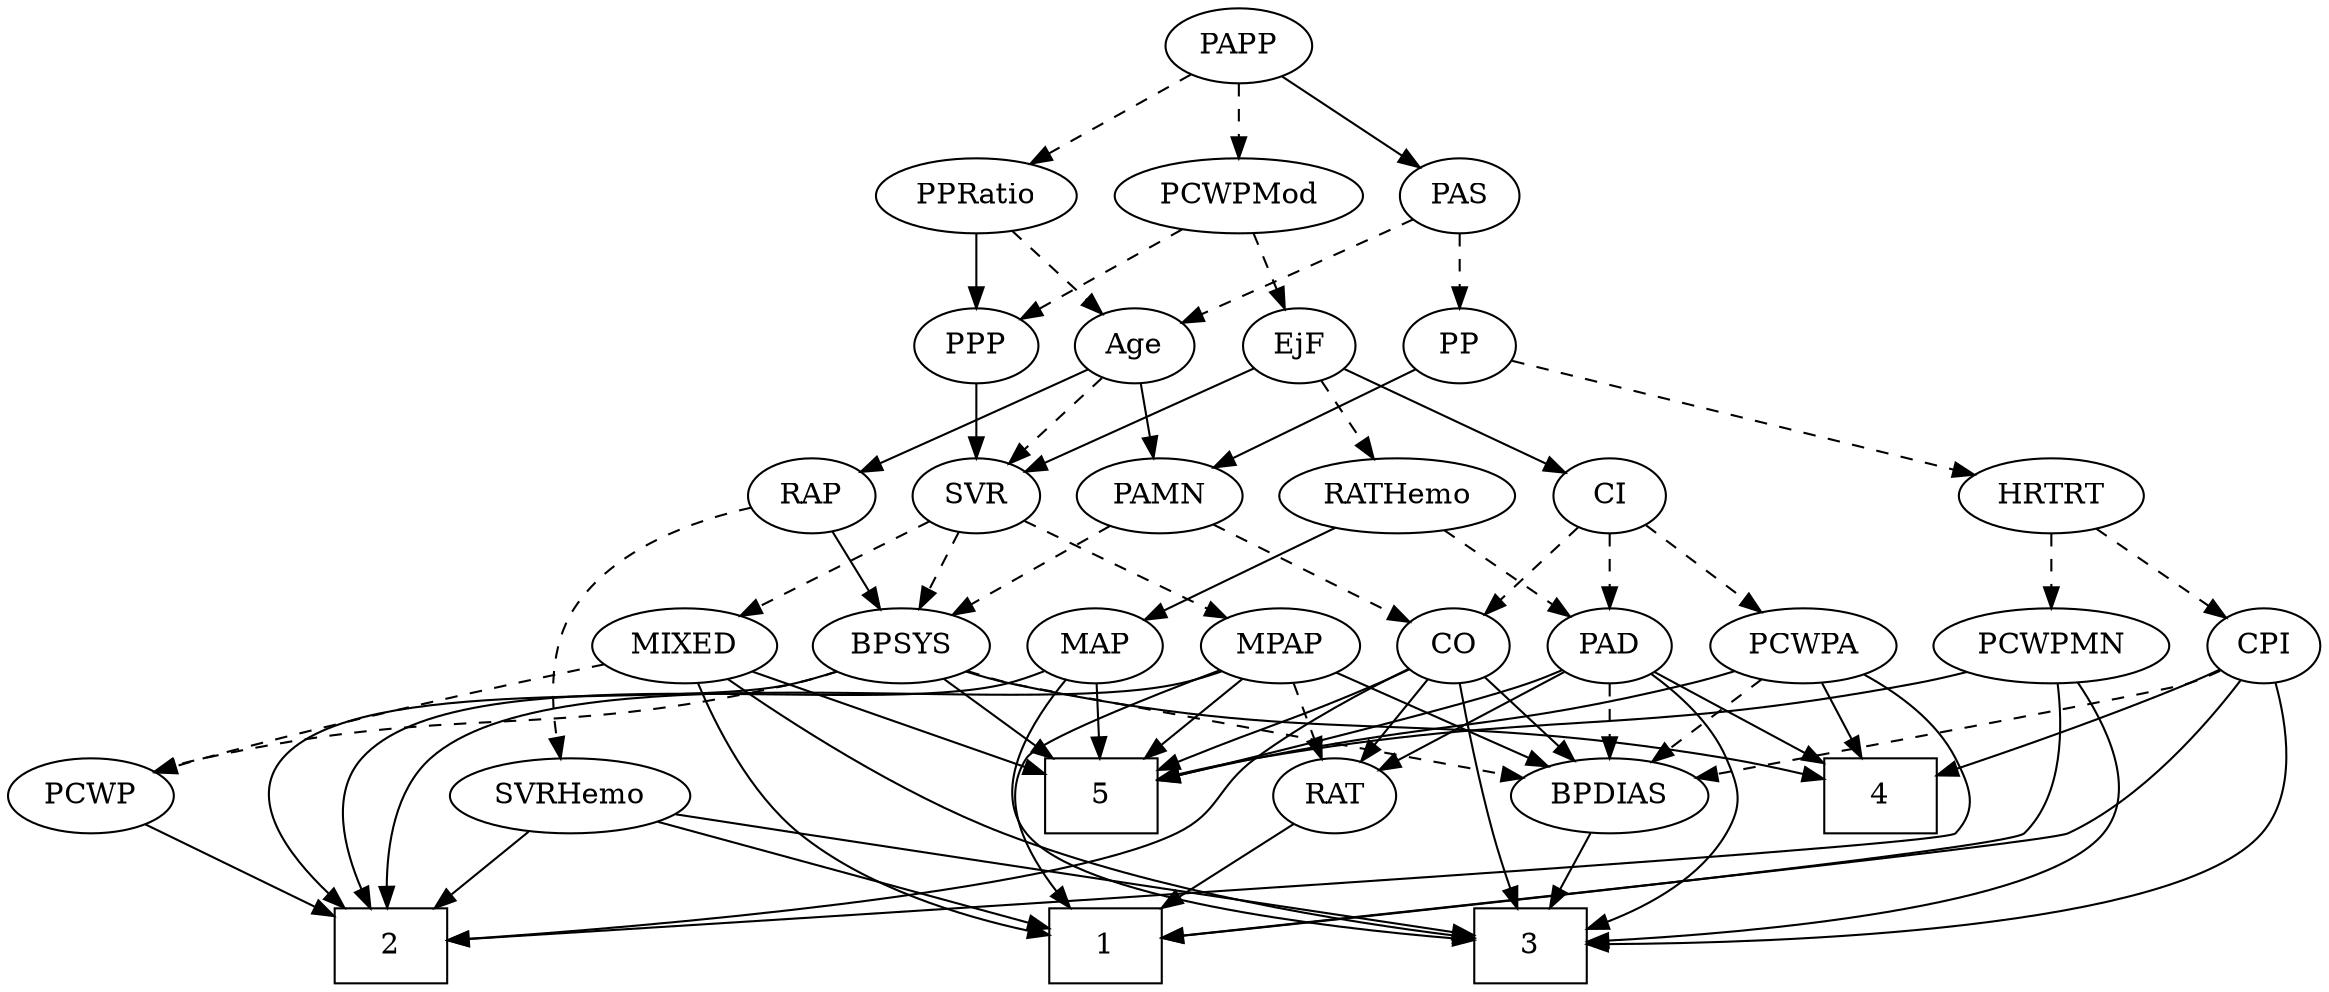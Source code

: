 strict digraph {
	graph [bb="0,0,1055.1,468"];
	node [label="\N"];
	1	[height=0.5,
		pos="499.1,18",
		shape=box,
		width=0.75];
	2	[height=0.5,
		pos="174.1,18",
		shape=box,
		width=0.75];
	3	[height=0.5,
		pos="699.1,18",
		shape=box,
		width=0.75];
	4	[height=0.5,
		pos="859.1,90",
		shape=box,
		width=0.75];
	5	[height=0.5,
		pos="499.1,90",
		shape=box,
		width=0.75];
	Age	[height=0.5,
		pos="527.1,306",
		width=0.75];
	RAP	[height=0.5,
		pos="381.1,234",
		width=0.77632];
	Age -> RAP	[pos="e,402.83,245.42 505.87,294.82 481.14,282.97 440.09,263.28 411.87,249.75",
		style=solid];
	PAMN	[height=0.5,
		pos="537.1,234",
		width=1.011];
	Age -> PAMN	[pos="e,534.63,252.28 529.52,288.05 530.62,280.35 531.95,271.03 533.19,262.36",
		style=solid];
	SVR	[height=0.5,
		pos="455.1,234",
		width=0.77632];
	Age -> SVR	[pos="e,469.89,249.38 512.53,290.83 502.35,280.94 488.57,267.55 477.07,256.36",
		style=dashed];
	EjF	[height=0.5,
		pos="599.1,306",
		width=0.75];
	RATHemo	[height=0.5,
		pos="641.1,234",
		width=1.3721];
	EjF -> RATHemo	[pos="e,631.02,251.8 608.63,289.12 613.69,280.68 620.03,270.1 625.77,260.55",
		style=dashed];
	EjF -> SVR	[pos="e,476.9,245.6 577.85,294.67 553.64,282.9 513.84,263.56 486.15,250.09",
		style=solid];
	CI	[height=0.5,
		pos="735.1,234",
		width=0.75];
	EjF -> CI	[pos="e,714.25,245.73 619.75,294.37 642.52,282.65 679.34,263.7 705.24,250.37",
		style=solid];
	BPSYS	[height=0.5,
		pos="411.1,162",
		width=1.0471];
	RAP -> BPSYS	[pos="e,403.83,179.96 388.21,216.41 391.67,208.34 395.91,198.43 399.8,189.35",
		style=solid];
	SVRHemo	[height=0.5,
		pos="252.1,90",
		width=1.3902];
	RAP -> SVRHemo	[pos="e,250.28,108.24 354.16,228.18 327.43,221.91 287.45,208.23 266.1,180 252.86,162.5 249.93,137.46 249.98,118.4",
		style=dashed];
	MIXED	[height=0.5,
		pos="315.1,162",
		width=1.1193];
	MIXED -> 1	[pos="e,471.96,22.411 318.35,143.91 322.98,124.05 333.32,91.519 354.1,72 383.98,43.934 429.91,30.486 462.05,24.207",
		style=solid];
	MIXED -> 3	[pos="e,671.82,21.577 333.8,145.63 359.07,125.64 406.26,91.042 452.1,72 522.85,42.608 612.05,28.65 661.58,22.749",
		style=solid];
	MIXED -> 5	[pos="e,472.01,101.31 344.66,149.75 376.65,137.58 427.71,118.16 462.28,105",
		style=solid];
	PCWP	[height=0.5,
		pos="35.097,90",
		width=0.97491];
	MIXED -> PCWP	[pos="e,62.657,101.15 278.78,153.94 233.01,144.75 152.12,127.54 84.097,108 80.263,106.9 76.289,105.67 72.338,104.39",
		style=dashed];
	MPAP	[height=0.5,
		pos="581.1,162",
		width=0.97491];
	MPAP -> 1	[pos="e,482.74,36.33 553.88,150.58 520.71,137.62 468.39,116.18 463.1,108 450.22,88.099 462.76,62.842 476.45,44.322",
		style=solid];
	MPAP -> 2	[pos="e,172.33,36.303 554.93,149.59 549.15,147.44 542.99,145.42 537.1,144 462.37,125.99 250.25,159.39 193.1,108 176.17,92.777 172.28,66.492 \
172.11,46.422",
		style=solid];
	MPAP -> 5	[pos="e,519.06,108.04 563.71,146.15 552.99,137 539,125.06 526.78,114.63",
		style=solid];
	RAT	[height=0.5,
		pos="609.1,90",
		width=0.75827];
	MPAP -> RAT	[pos="e,602.38,107.79 587.87,144.05 591.11,135.97 595.05,126.12 598.65,117.11",
		style=dashed];
	BPDIAS	[height=0.5,
		pos="734.1,90",
		width=1.1735];
	MPAP -> BPDIAS	[pos="e,706.46,103.64 606.36,149.44 631.14,138.1 669.2,120.69 697.34,107.82",
		style=solid];
	BPSYS -> 2	[pos="e,151.75,36.265 383.05,149.82 376.88,147.66 370.32,145.57 364.1,144 311.38,130.69 157.6,149.18 122.1,108 105,88.171 124.43,61.937 \
144.22,43.096",
		style=solid];
	BPSYS -> 4	[pos="e,831.84,98.062 438.49,149.63 444.53,147.48 450.96,145.45 457.1,144 599.83,110.33 640.5,132.46 785.1,108 797.16,105.96 810.2,103.16 \
821.93,100.43",
		style=solid];
	BPSYS -> 5	[pos="e,477.68,108.04 429.76,146.15 441.37,136.92 456.56,124.83 469.76,114.33",
		style=solid];
	BPSYS -> BPDIAS	[pos="e,696.28,98.226 439.08,149.83 444.97,147.71 451.19,145.64 457.1,144 457.79,143.81 606.94,115.3 686.07,100.18",
		style=dashed];
	BPSYS -> PCWP	[pos="e,62.274,101.54 383.07,149.73 376.9,147.57 370.34,145.51 364.1,144 242.15,114.48 206.24,136.71 84.097,108 80.166,107.08 76.109,105.95 \
72.09,104.73",
		style=dashed];
	PAD	[height=0.5,
		pos="735.1,162",
		width=0.79437];
	PAD -> 3	[pos="e,726.17,27.564 753.07,147.94 764.63,138.36 778.65,124.22 785.1,108 791,93.13 792.9,85.97 785.1,72 774.47,52.962 753.88,39.915 735.51,\
31.53",
		style=solid];
	PAD -> 4	[pos="e,831.75,106.44 755.85,149.28 774.07,139 800.98,123.81 822.77,111.51",
		style=solid];
	PAD -> 5	[pos="e,526.17,97.679 712.83,150.33 707.73,148.08 702.27,145.84 697.1,144 667.51,133.5 584.65,112.29 536,100.13",
		style=solid];
	PAD -> RAT	[pos="e,629.52,102.34 714.29,149.44 693.56,137.92 661.54,120.14 638.27,107.21",
		style=solid];
	PAD -> BPDIAS	[pos="e,734.34,108.1 734.85,143.7 734.74,135.98 734.61,126.71 734.48,118.11",
		style=dashed];
	CO	[height=0.5,
		pos="661.1,162",
		width=0.75];
	CO -> 2	[pos="e,201.16,20.856 640.37,150.19 622.01,140.22 594.82,124.52 573.1,108 554.58,93.916 556.02,82.163 535.1,72 478.38,44.458 291.59,27.703 \
211.31,21.612",
		style=solid];
	CO -> 3	[pos="e,693.69,36.122 665.06,143.87 669.28,125.9 676.27,96.866 683.1,72 685.45,63.433 688.19,54.144 690.73,45.771",
		style=solid];
	CO -> 5	[pos="e,526.24,102.26 639.85,150.78 635.02,148.51 629.89,146.14 625.1,144 608.52,136.61 566.78,119.13 535.86,106.26",
		style=solid];
	CO -> RAT	[pos="e,620.61,106.49 649.56,145.46 642.82,136.4 634.2,124.79 626.64,114.61",
		style=solid];
	CO -> BPDIAS	[pos="e,717.56,106.85 675.87,146.83 685.69,137.42 698.8,124.85 710.1,114.01",
		style=solid];
	PAS	[height=0.5,
		pos="666.1,378",
		width=0.75];
	PAS -> Age	[pos="e,548.05,317.55 645.29,366.52 621.95,354.77 583.89,335.6 557.28,322.2",
		style=dashed];
	PP	[height=0.5,
		pos="671.1,306",
		width=0.75];
	PAS -> PP	[pos="e,669.88,324.1 667.33,359.7 667.88,351.98 668.55,342.71 669.16,334.11",
		style=dashed];
	PAMN -> BPSYS	[pos="e,434.8,176.17 513.69,220 494.01,209.07 465.67,193.32 443.76,181.14",
		style=dashed];
	PAMN -> CO	[pos="e,641.06,174.31 560.13,220 580.48,208.51 610.24,191.71 632.18,179.32",
		style=dashed];
	RATHemo -> PAD	[pos="e,717.14,176.37 661.96,217.46 675.79,207.16 694.06,193.56 708.88,182.53",
		style=dashed];
	MAP	[height=0.5,
		pos="497.1,162",
		width=0.84854];
	RATHemo -> MAP	[pos="e,519.81,174.04 612.65,219.17 588.52,207.44 553.93,190.63 528.9,178.46",
		style=solid];
	CPI	[height=0.5,
		pos="1028.1,162",
		width=0.75];
	CPI -> 1	[pos="e,526.19,21.938 1018.8,144.93 1005.9,124.17 980.38,88.727 948.1,72 938.95,67.26 642.57,34.621 536.44,23.054",
		style=solid];
	CPI -> 3	[pos="e,726.18,18.872 1037.5,144.8 1047.4,125.19 1059.5,92.306 1042.1,72 1003,26.415 816.89,19.685 736.37,18.94",
		style=solid];
	CPI -> 4	[pos="e,886.3,101.27 1006.9,150.71 1002,148.44 996.91,146.09 992.1,144 959.82,129.96 922.55,115.24 895.7,104.88",
		style=solid];
	CPI -> BPDIAS	[pos="e,771.8,98.23 1007.5,150.25 1002.6,147.95 997.21,145.71 992.1,144 972.42,137.44 851.04,113.56 782,100.2",
		style=dashed];
	RAT -> 1	[pos="e,525.87,36.034 589.94,76.807 574.63,67.068 552.77,53.156 534.33,41.421",
		style=solid];
	SVR -> MIXED	[pos="e,341.22,176.06 433.53,222.22 411.4,211.15 376.59,193.75 350.43,180.67",
		style=dashed];
	SVR -> MPAP	[pos="e,558.02,175.82 475.62,221.6 495.57,210.52 526.15,193.53 549.25,180.69",
		style=dashed];
	SVR -> BPSYS	[pos="e,421.66,179.8 445.11,217.12 439.81,208.68 433.16,198.1 427.15,188.55",
		style=dashed];
	PCWPMod	[height=0.5,
		pos="569.1,378",
		width=1.4443];
	PCWPMod -> EjF	[pos="e,591.9,323.79 576.36,360.05 579.82,351.97 584.04,342.12 587.91,333.11",
		style=dashed];
	PPP	[height=0.5,
		pos="455.1,306",
		width=0.75];
	PCWPMod -> PPP	[pos="e,474.24,318.75 544.64,361.98 526.54,350.87 501.85,335.71 482.98,324.12",
		style=dashed];
	PCWPA	[height=0.5,
		pos="823.1,162",
		width=1.1555];
	PCWPA -> 2	[pos="e,201.23,20.745 850.9,148.61 867,139.8 885.85,126.28 895.1,108 902.32,93.721 905.99,83.721 895.1,72 889.21,65.665 358.65,30.928 \
211.54,21.412",
		style=solid];
	PCWPA -> 4	[pos="e,850.21,108.28 831.81,144.05 835.95,136.01 840.99,126.2 845.61,117.23",
		style=solid];
	PCWPA -> 5	[pos="e,526.44,97.609 792.38,149.75 786.05,147.66 779.4,145.63 773.1,144 685.65,121.4 661.58,126.12 573.1,108 561.11,105.55 548.09,102.64 \
536.36,99.925",
		style=solid];
	PCWPA -> BPDIAS	[pos="e,753.37,106.16 803.79,145.81 791.42,136.09 775.19,123.32 761.51,112.56",
		style=dashed];
	PCWPMN	[height=0.5,
		pos="933.1,162",
		width=1.3902];
	PCWPMN -> 1	[pos="e,526.41,21.901 937.95,143.77 942.42,123.77 945.96,91.101 928.1,72 921.4,64.838 639.51,34.025 536.39,22.968",
		style=solid];
	PCWPMN -> 3	[pos="e,726.14,20.18 948.06,144.61 963.73,125.42 983.77,93.525 966.1,72 937.42,37.069 802.55,24.749 736.18,20.752",
		style=solid];
	PCWPMN -> 5	[pos="e,526.37,97.998 896.82,149.55 889.36,147.48 881.51,145.5 874.1,144 742.05,117.26 705.83,131.12 573.1,108 561.04,105.9 548,103.09 \
536.28,100.36",
		style=solid];
	SVRHemo -> 1	[pos="e,472.06,26.661 290.15,78.216 337.05,64.925 416.19,42.495 462.44,29.388",
		style=solid];
	SVRHemo -> 2	[pos="e,193.09,36.044 234.4,73.116 224.49,64.222 211.93,52.953 200.84,43.003",
		style=solid];
	SVRHemo -> 3	[pos="e,671.8,23.073 296.26,81.514 314.2,78.506 335.13,75.037 354.1,72 466.04,54.073 598.62,34.043 661.89,24.557",
		style=solid];
	BPDIAS -> 3	[pos="e,707.73,36.275 725.62,72.055 721.6,64.007 716.7,54.205 712.21,45.226",
		style=solid];
	MAP -> 2	[pos="e,164.09,36.349 474.4,149.79 469.15,147.57 463.51,145.47 458.1,144 393.73,126.49 204.34,157.91 160.1,108 145.19,91.178 151.43,65.194 \
159.77,45.636",
		style=solid];
	MAP -> 3	[pos="e,671.82,20.966 482.78,145.72 466.78,126.75 445.32,94.212 463.1,72 487.54,41.458 601.41,27.299 661.59,21.854",
		style=solid];
	MAP -> 5	[pos="e,498.61,108.1 497.59,143.7 497.81,135.98 498.08,126.71 498.32,118.11",
		style=solid];
	PP -> PAMN	[pos="e,561.16,247.57 650.45,294.22 629.1,283.06 595.43,265.47 570.32,252.36",
		style=solid];
	HRTRT	[height=0.5,
		pos="933.1,234",
		width=1.1013];
	PP -> HRTRT	[pos="e,899.76,243.91 695.75,298.41 740.24,286.53 834.47,261.35 889.89,246.54",
		style=dashed];
	PPP -> SVR	[pos="e,455.1,252.1 455.1,287.7 455.1,279.98 455.1,270.71 455.1,262.11",
		style=solid];
	PPRatio	[height=0.5,
		pos="459.1,378",
		width=1.1013];
	PPRatio -> Age	[pos="e,512.66,321.86 474.53,361.12 483.73,351.64 495.56,339.46 505.67,329.06",
		style=dashed];
	PPRatio -> PPP	[pos="e,456.07,324.1 458.11,359.7 457.67,351.98 457.14,342.71 456.65,334.11",
		style=solid];
	PCWP -> 2	[pos="e,146.83,32.731 59.309,76.807 80.966,65.901 113.01,49.761 137.75,37.305",
		style=solid];
	CI -> PAD	[pos="e,735.1,180.1 735.1,215.7 735.1,207.98 735.1,198.71 735.1,190.11",
		style=dashed];
	CI -> CO	[pos="e,676.05,177.14 720.12,218.83 709.59,208.87 695.32,195.37 683.44,184.14",
		style=dashed];
	CI -> PCWPA	[pos="e,804.04,178.16 752.06,219.5 764.51,209.61 781.66,195.96 795.99,184.56",
		style=dashed];
	PAPP	[height=0.5,
		pos="569.1,450",
		width=0.88464];
	PAPP -> PAS	[pos="e,648.28,391.86 588.26,435.17 602.98,424.55 623.48,409.76 639.74,398.02",
		style=solid];
	PAPP -> PCWPMod	[pos="e,569.1,396.1 569.1,431.7 569.1,423.98 569.1,414.71 569.1,406.11",
		style=dashed];
	PAPP -> PPRatio	[pos="e,481.31,393.14 548.66,436 532.14,425.48 508.63,410.52 489.84,398.56",
		style=dashed];
	HRTRT -> CPI	[pos="e,1010.5,175.94 953.24,218.15 967.58,207.59 986.96,193.31 1002.4,181.92",
		style=dashed];
	HRTRT -> PCWPMN	[pos="e,933.1,180.1 933.1,215.7 933.1,207.98 933.1,198.71 933.1,190.11",
		style=dashed];
}
